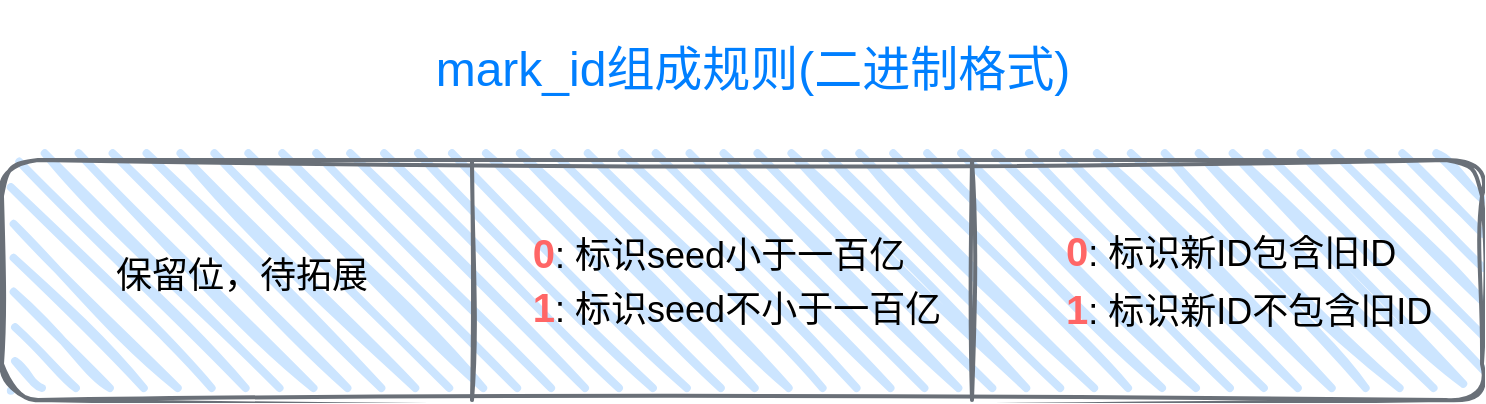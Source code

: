 <mxfile version="20.6.2" type="github">
  <diagram id="3UV2N2_CsK47-BD-zQZb" name="第 1 页">
    <mxGraphModel dx="1426" dy="842" grid="1" gridSize="10" guides="1" tooltips="1" connect="1" arrows="1" fold="1" page="1" pageScale="1" pageWidth="827" pageHeight="1169" math="0" shadow="0">
      <root>
        <mxCell id="0" />
        <mxCell id="1" parent="0" />
        <mxCell id="_gT4ns5PDXYJ1jsOTfaG-1" value="" style="rounded=1;whiteSpace=wrap;html=1;fillColor=#CCE5FF;strokeColor=#6A7078;sketch=1;jiggle=2;fillWeight=4;hachureGap=12;hachureAngle=45;curveFitting=0.95;strokeWidth=2;shadow=0;glass=0;" vertex="1" parent="1">
          <mxGeometry x="40" y="200" width="740" height="120" as="geometry" />
        </mxCell>
        <mxCell id="_gT4ns5PDXYJ1jsOTfaG-2" value="" style="line;strokeWidth=2;direction=south;html=1;perimeter=backbonePerimeter;points=[];outlineConnect=0;sketch=1;fillWeight=4;hachureGap=12;hachureAngle=45;jiggle=2;curveFitting=0.95;strokeColor=#6A7078;fillColor=#CCE5FF;fontSize=4;" vertex="1" parent="1">
          <mxGeometry x="270" y="200" width="10" height="120" as="geometry" />
        </mxCell>
        <mxCell id="_gT4ns5PDXYJ1jsOTfaG-4" value="&lt;p style=&quot;line-height: 140%; font-size: 18px;&quot;&gt;&lt;/p&gt;&lt;div style=&quot;line-height: 150%;&quot;&gt;&lt;span style=&quot;background-color: initial;&quot;&gt;&lt;font size=&quot;1&quot; style=&quot;&quot; color=&quot;#ff6666&quot;&gt;&lt;b style=&quot;font-size: 20px;&quot;&gt;0&lt;/b&gt;&lt;/font&gt;: 标识新ID包含旧ID&lt;/span&gt;&lt;/div&gt;&lt;div style=&quot;&quot;&gt;&lt;span style=&quot;background-color: initial;&quot;&gt;&lt;b style=&quot;&quot;&gt;&lt;font color=&quot;#ff6666&quot; style=&quot;font-size: 20px;&quot;&gt;1&lt;/font&gt;&lt;/b&gt;: 标识新ID不包含旧ID&lt;/span&gt;&lt;/div&gt;&lt;p style=&quot;font-size: 18px;&quot;&gt;&lt;/p&gt;" style="text;html=1;strokeColor=none;fillColor=none;align=left;verticalAlign=middle;whiteSpace=wrap;rounded=0;sketch=1;fillWeight=4;hachureGap=12;hachureAngle=45;jiggle=2;curveFitting=0.95;strokeWidth=2;spacing=2;fontFamily=Helvetica;fontStyle=0;fontSize=18;" vertex="1" parent="1">
          <mxGeometry x="570" y="225" width="190" height="70" as="geometry" />
        </mxCell>
        <mxCell id="_gT4ns5PDXYJ1jsOTfaG-5" value="&lt;p style=&quot;line-height: 150%; font-size: 18px;&quot;&gt;&lt;/p&gt;&lt;div style=&quot;text-align: left; line-height: 150%;&quot;&gt;&lt;span style=&quot;background-color: initial;&quot;&gt;&lt;font color=&quot;#ff6666&quot; style=&quot;font-size: 20px;&quot;&gt;&lt;b&gt;0&lt;/b&gt;&lt;/font&gt;&lt;/span&gt;&lt;span style=&quot;font-size: 18px; background-color: initial;&quot;&gt;: 标识seed小于一百亿&lt;/span&gt;&lt;/div&gt;&lt;b&gt;&lt;font color=&quot;#ff6666&quot; style=&quot;font-size: 20px;&quot;&gt;1&lt;/font&gt;&lt;/b&gt;: 标识seed不小于一百亿&lt;p style=&quot;font-size: 18px;&quot;&gt;&lt;/p&gt;" style="text;html=1;strokeColor=none;fillColor=none;align=center;verticalAlign=middle;whiteSpace=wrap;rounded=0;sketch=1;fillWeight=4;hachureGap=12;hachureAngle=45;jiggle=2;curveFitting=0.95;strokeWidth=2;spacing=2;fontSize=18;" vertex="1" parent="1">
          <mxGeometry x="295" y="215" width="225" height="90" as="geometry" />
        </mxCell>
        <mxCell id="_gT4ns5PDXYJ1jsOTfaG-6" value="保留位，待拓展&lt;br style=&quot;font-size: 18px;&quot;&gt;&lt;p style=&quot;line-height: 150%; font-size: 18px;&quot;&gt;&lt;/p&gt;&lt;div style=&quot;text-align: left; font-size: 18px;&quot;&gt;&lt;/div&gt;&lt;p style=&quot;font-size: 18px;&quot;&gt;&lt;/p&gt;" style="text;html=1;strokeColor=none;fillColor=none;align=center;verticalAlign=bottom;whiteSpace=wrap;rounded=0;sketch=1;fillWeight=4;hachureGap=12;hachureAngle=45;jiggle=2;curveFitting=0.95;strokeWidth=2;spacing=2;fontSize=18;" vertex="1" parent="1">
          <mxGeometry x="70" y="230" width="180" height="60" as="geometry" />
        </mxCell>
        <mxCell id="_gT4ns5PDXYJ1jsOTfaG-7" value="" style="line;strokeWidth=2;direction=south;html=1;perimeter=backbonePerimeter;points=[];outlineConnect=0;sketch=1;fillWeight=4;hachureGap=12;hachureAngle=45;jiggle=2;curveFitting=0.95;strokeColor=#6A7078;fillColor=#CCE5FF;fontSize=4;" vertex="1" parent="1">
          <mxGeometry x="520" y="200" width="10" height="120" as="geometry" />
        </mxCell>
        <mxCell id="_gT4ns5PDXYJ1jsOTfaG-8" value="mark_id组成规则(二进制格式)" style="text;strokeColor=none;fillColor=none;html=1;fontSize=24;fontStyle=0;verticalAlign=middle;align=center;labelBackgroundColor=none;labelBorderColor=none;sketch=1;fillWeight=4;hachureGap=12;hachureAngle=45;jiggle=2;curveFitting=0.95;strokeWidth=2;fontFamily=Helvetica;fontColor=#007FFF;" vertex="1" parent="1">
          <mxGeometry x="220" y="120" width="390" height="70" as="geometry" />
        </mxCell>
      </root>
    </mxGraphModel>
  </diagram>
</mxfile>

